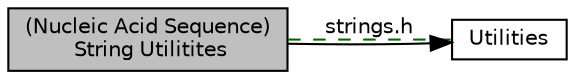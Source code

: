 digraph "(Nucleic Acid Sequence) String Utilitites"
{
  bgcolor="transparent";
  edge [fontname="Helvetica",fontsize="10",labelfontname="Helvetica",labelfontsize="10"];
  node [fontname="Helvetica",fontsize="10",shape=box];
  rankdir=LR;
  Node0 [label="(Nucleic Acid Sequence)\l String Utilitites",height=0.2,width=0.4,color="black", fillcolor="grey75", style="filled", fontcolor="black",tooltip="Functions to parse, convert, manipulate, create, and compare (nucleic acid sequence) strings."];
  Node1 [label="Utilities",height=0.2,width=0.4,color="black",URL="$group__utils.html",tooltip=" "];
  Node1->Node0 [shape=plaintext, dir="back", style="solid"];
  Node0->Node1 [shape=plaintext, label="strings.h", color="darkgreen", dir="none", style="dashed"];
}
